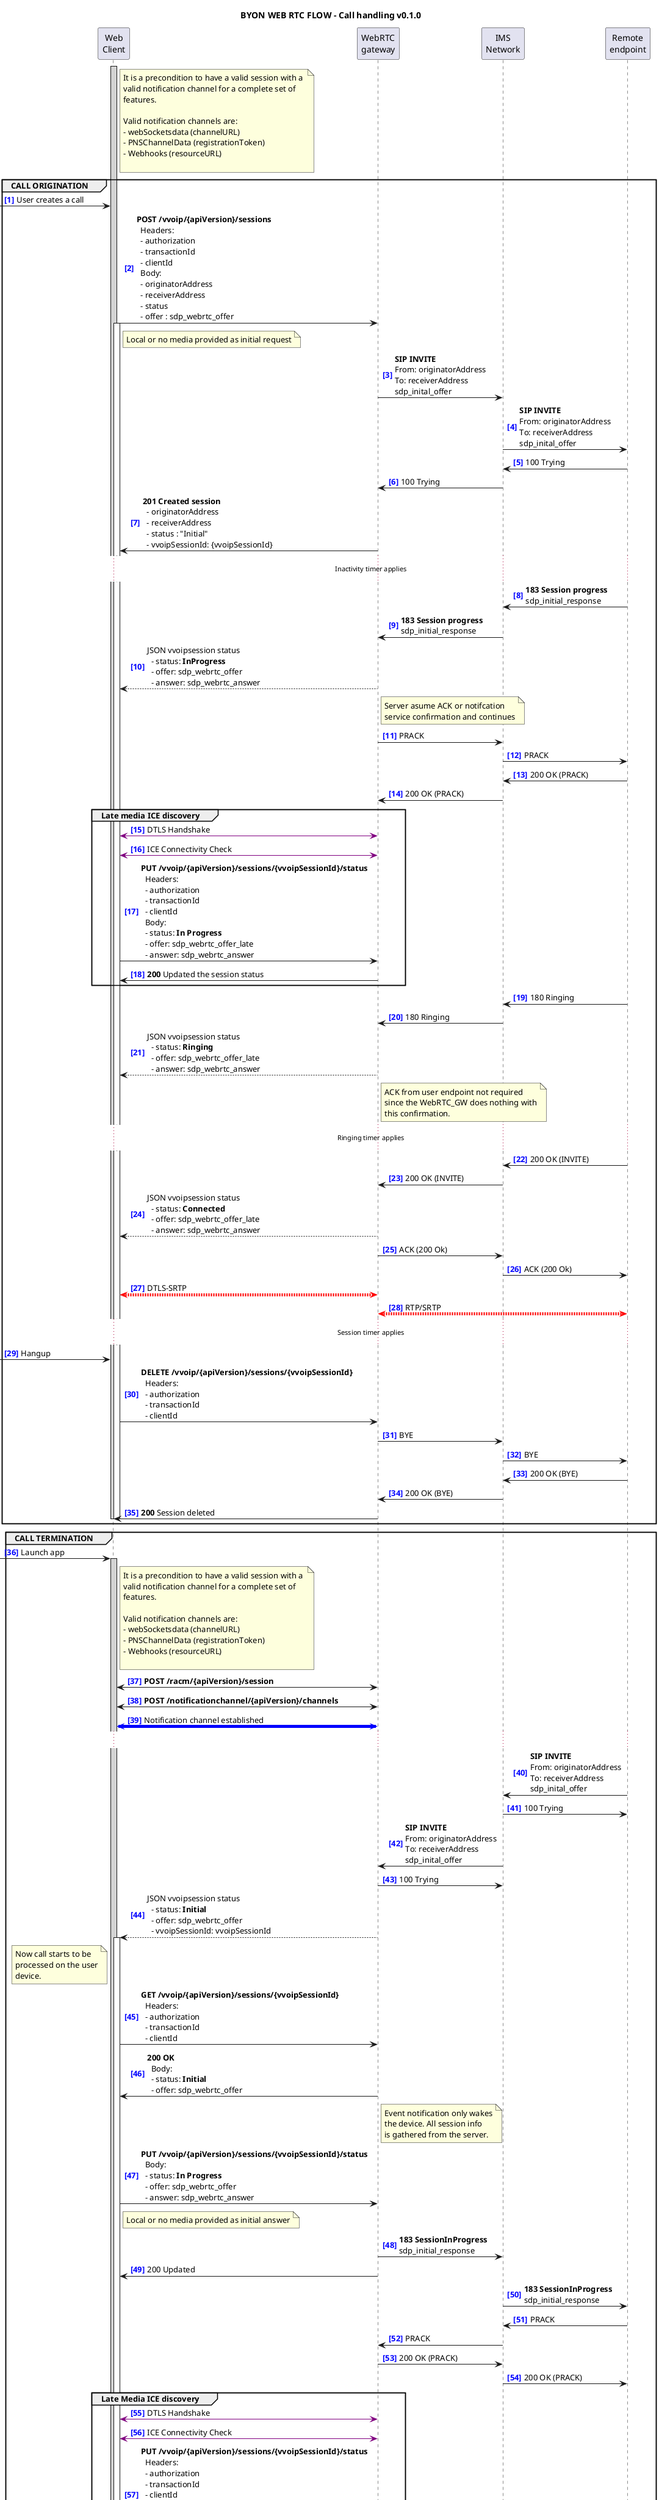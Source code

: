 @startuml BYON Callhandling 0.1.0

title "BYON WEB RTC FLOW - Call handling v0.1.0"
autonumber "<font color=blue><b>[0]"

<style>
.audioStyle {
  arrow {
    LineColor red
    LineThickness 5
  }
}
.wsStyle { 
  arrow { 
    LineColor blue 
    LineThickness 5 
  } 
} 
</style>

participant "Web\nClient" as WebClient
participant "WebRTC\ngateway" as WebRTC_GW
participant "IMS\nNetwork" as IMS_Network
participant "Remote\nendpoint" as RemoteEndpoint

' --- Notification Channel 

activate WebClient #LightGray
note right WebClient
  It is a precondition to have a valid session with a 
  valid notification channel for a complete set of 
  features. 
   
  Valid notification channels are: 
  - webSocketsdata (channelURL)
  - PNSChannelData (registrationToken)
  - Webhooks (resourceURL)
  
end note

' ---------------------------------------------------------
' CALL ORIGINATION - WebRTC device initiaties voice session
' ---------------------------------------------------------

group CALL ORIGINATION

[-> WebClient: User creates a call

WebClient -> WebRTC_GW : **POST /vvoip/{apiVersion}/sessions** \n\
  Headers:\n\
  - authorization\n\
  - transactionId\n\
  - clientId\n\
  Body:\n\
  - originatorAddress \n\
  - receiverAddress \n\
  - status \n\
  - offer : sdp_webrtc_offer
activate WebClient

note right of WebClient
Local or no media provided as initial request
end note


WebRTC_GW -> IMS_Network: **SIP INVITE** \n\
From: originatorAddress \n\
To: receiverAddress \n\
sdp_inital_offer

IMS_Network -> RemoteEndpoint: **SIP INVITE** \n\
From: originatorAddress \n\
To: receiverAddress \n\
sdp_inital_offer

RemoteEndpoint -> IMS_Network: 100 Trying
IMS_Network -> WebRTC_GW: 100 Trying 
WebRTC_GW -> WebClient: **201 Created session** \n\
  - originatorAddress \n\
  - receiverAddress \n\
  - status : "Initial" \n\
  - vvoipSessionId: {vvoipSessionId}

...Inactivity timer applies...

RemoteEndpoint -> IMS_Network: **183 Session progress** \n\
sdp_initial_response
IMS_Network -> WebRTC_GW: **183 Session progress** \n\
sdp_initial_response
WebRTC_GW --> WebClient: JSON vvoipsession status \n\
  - status: **InProgress** \n\
  - offer: sdp_webrtc_offer \n\
  - answer: sdp_webrtc_answer

note right of WebRTC_GW
Server asume ACK or notifcation
service confirmation and continues
end note
WebRTC_GW ->IMS_Network: PRACK
IMS_Network -> RemoteEndpoint: PRACK
RemoteEndpoint -> IMS_Network: 200 OK (PRACK)
IMS_Network -> WebRTC_GW: 200 OK (PRACK)

group Late media ICE discovery
WebClient <[#purple]-> WebRTC_GW: DTLS Handshake
WebClient <[#purple]-> WebRTC_GW: ICE Connectivity Check
WebClient -> WebRTC_GW: **PUT /vvoip/{apiVersion}/sessions/{vvoipSessionId}/status**\n\
  Headers:\n\
  - authorization\n\
  - transactionId\n\
  - clientId\n\
  Body: \n\
  - status: **In Progress** \n\
  - offer: sdp_webrtc_offer_late \n\
  - answer: sdp_webrtc_answer
WebClient <- WebRTC_GW: **200** Updated the session status
end

RemoteEndpoint ->IMS_Network: 180 Ringing
IMS_Network -> WebRTC_GW: 180 Ringing
WebRTC_GW --> WebClient: JSON vvoipsession status\n\
  - status: **Ringing** \n\
  - offer: sdp_webrtc_offer_late \n\
  - answer: sdp_webrtc_answer

note right of WebRTC_GW
  ACK from user endpoint not required
  since the WebRTC_GW does nothing with
  this confirmation.
end note

...Ringing timer applies...

RemoteEndpoint -> IMS_Network: 200 OK (INVITE)
IMS_Network -> WebRTC_GW: 200 OK (INVITE)
WebRTC_GW --> WebClient: JSON vvoipsession status\n\
  - status: **Connected** \n\
  - offer: sdp_webrtc_offer_late \n\
  - answer: sdp_webrtc_answer
WebRTC_GW -> IMS_Network: ACK (200 Ok)
IMS_Network -> RemoteEndpoint: ACK (200 Ok)

WebClient <--> WebRTC_GW <<audioStyle>>: DTLS-SRTP
WebRTC_GW <--> RemoteEndpoint <<audioStyle>>: RTP/SRTP

...Session timer applies...

[-> WebClient: Hangup
WebClient -> WebRTC_GW: **DELETE /vvoip/{apiVersion}/sessions/{vvoipSessionId}**\n\
  Headers:\n\
  - authorization\n\
  - transactionId\n\
  - clientId
WebRTC_GW -> IMS_Network: BYE
IMS_Network -> RemoteEndpoint: BYE

RemoteEndpoint -> IMS_Network: 200 OK (BYE)
IMS_Network -> WebRTC_GW: 200 OK (BYE)
WebClient <- WebRTC_GW: **200** Session deleted

deactivate WebClient
deactivate WebClient

end

' -------------------------------------------------------
' CALL TERMINATION - WebRTC device receives voice session
' -------------------------------------------------------

group CALL TERMINATION

[-> WebClient: Launch app
activate WebClient #LightGray
note right WebClient
  It is a precondition to have a valid session with a 
  valid notification channel for a complete set of 
  features. 
   
  Valid notification channels are: 
  - webSocketsdata (channelURL)
  - PNSChannelData (registrationToken)
  - Webhooks (resourceURL)
  
end note
WebClient <-> WebRTC_GW: **POST /racm/{apiVersion}/session**
WebClient <-> WebRTC_GW: **POST /notificationchannel/{apiVersion}/channels**
WebClient <-> WebRTC_GW <<wsStyle>>: Notification channel established

...

RemoteEndpoint -> IMS_Network: **SIP INVITE** \n\
From: originatorAddress \n\
To: receiverAddress \n\
sdp_inital_offer

IMS_Network -> RemoteEndpoint: 100 Trying

IMS_Network -> WebRTC_GW: **SIP INVITE** \n\
From: originatorAddress \n\
To: receiverAddress \n\
sdp_inital_offer

WebRTC_GW -> IMS_Network: 100 Trying

WebRTC_GW --> WebClient: JSON vvoipsession status\n\
  - status: **Initial** \n\
  - offer: sdp_webrtc_offer \n\
  - vvoipSessionId: vvoipSessionId
activate WebClient
note left of WebClient
Now call starts to be
processed on the user
device.
end note

' Retrieve call information
WebClient -> WebRTC_GW: **GET /vvoip/{apiVersion}/sessions/{vvoipSessionId}**\n\
  Headers:\n\
  - authorization\n\
  - transactionId\n\
  - clientId
WebClient <- WebRTC_GW: **200 OK** \n\
  Body: \n\
  - status: **Initial** \n\
  - offer: sdp_webrtc_offer
note right WebRTC_GW
  Event notification only wakes
  the device. All session info
  is gathered from the server.
end note

' Initial WebClient setup
WebClient -> WebRTC_GW: **PUT /vvoip/{apiVersion}/sessions/{vvoipSessionId}/status**\n\
  Body: \n\
  - status: **In Progress** \n\
  - offer: sdp_webrtc_offer \n\
  - answer: sdp_webrtc_answer
note right of WebClient
Local or no media provided as initial answer
end note
WebRTC_GW -> IMS_Network: **183 SessionInProgress** \n\
sdp_initial_response
WebRTC_GW -> WebClient: 200 Updated
IMS_Network -> RemoteEndpoint: **183 SessionInProgress** \n\
sdp_initial_response
RemoteEndpoint -> IMS_Network: PRACK
IMS_Network -> WebRTC_GW: PRACK
WebRTC_GW -> IMS_Network: 200 OK (PRACK)
IMS_Network -> RemoteEndpoint: 200 OK (PRACK)

' WebClient Media discovery
group Late Media ICE discovery
WebClient <[#purple]-> WebRTC_GW: DTLS Handshake
WebClient <[#purple]-> WebRTC_GW: ICE Connectivity Check
WebClient -> WebRTC_GW: **PUT /vvoip/{apiVersion}/sessions/{vvoipSessionId}/status**\n\
  Headers:\n\
  - authorization\n\
  - transactionId\n\
  - clientId \n\
  Body: \n\
  - status: **In Progress** \n\
  - offer: sdp_webrtc_offer \n\
  - answer: sdp_webrtc_answer_late
WebRTC_GW -> WebClient: 200 Updated

end

[<- WebClient : Ringing
WebClient -> WebRTC_GW: **PUT /vvoip/{apiVersion}/sessions/{vvoipSessionId}/status**\n\
  Headers:\n\
  - authorization\n\
  - transactionId\n\
  - clientId \n\
  Body: \n\
  - status: **Ringing** \n\
  - offer: sdp_webrtc_offer \n\
  - answer: sdp_webrtc_answer_late
WebRTC_GW -> WebClient: 200 Updated
WebRTC_GW -> IMS_Network: 180 Ringing
IMS_Network -> RemoteEndpoint: 180 Ringing

[-> WebClient : Answer]
WebClient -> WebRTC_GW: **PUT /vvoip/{apiVersion}/sessions/{vvoipSessionId}/status**\n\
  Headers:\n\
  - authorization\n\
  - transactionId\n\
  - clientId \n\
  Body: \n\
  - status: **Connected** \n\
  - offer: sdp_webrtc_offer \n\
  - answer: sdp_webrtc_answer_late
WebRTC_GW -> WebClient: 200 Updated

WebRTC_GW -> IMS_Network: 200 OK
IMS_Network -> RemoteEndpoint: 200 Ok 
RemoteEndpoint -> IMS_Network: ACK
IMS_Network -> WebRTC_GW: ACK
WebRTC_GW --> WebClient: JSON vvoipsession status\n\
  - status: **Connected** \n\
  - offer: sdp_webrtc_offer \n\
  - answer: sdp_webrtc_answer_late

WebClient <--> WebRTC_GW <<audioStyle>>: DTLS-SRTP
WebRTC_GW <--> RemoteEndpoint <<audioStyle>>: RTP/SRTP

RemoteEndpoint -> IMS_Network: BYE
IMS_Network -> WebRTC_GW: BYE
WebRTC_GW --> WebClient: JSON vvoipsession status\n\
  - status: **Released** \n\
  - offer: sdp_webrtc_offer \n\
  - answer: sdp_webrtc_answer_late

deactivate WebClient
WebRTC_GW -> IMS_Network: 200 OK (BYE)
IMS_Network -> RemoteEndpoint: 200 OK (BYE)

end

@enduml
